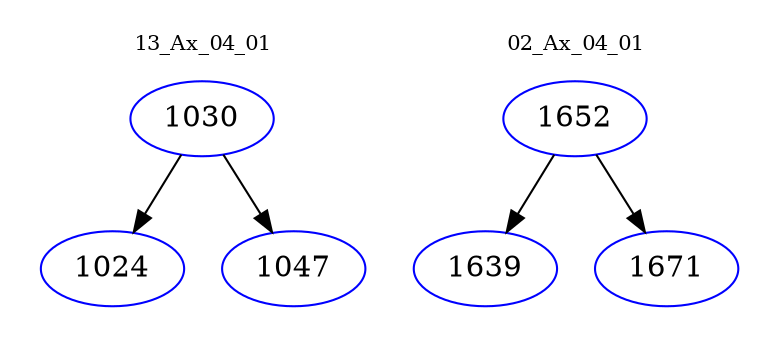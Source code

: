 digraph{
subgraph cluster_0 {
color = white
label = "13_Ax_04_01";
fontsize=10;
T0_1030 [label="1030", color="blue"]
T0_1030 -> T0_1024 [color="black"]
T0_1024 [label="1024", color="blue"]
T0_1030 -> T0_1047 [color="black"]
T0_1047 [label="1047", color="blue"]
}
subgraph cluster_1 {
color = white
label = "02_Ax_04_01";
fontsize=10;
T1_1652 [label="1652", color="blue"]
T1_1652 -> T1_1639 [color="black"]
T1_1639 [label="1639", color="blue"]
T1_1652 -> T1_1671 [color="black"]
T1_1671 [label="1671", color="blue"]
}
}
